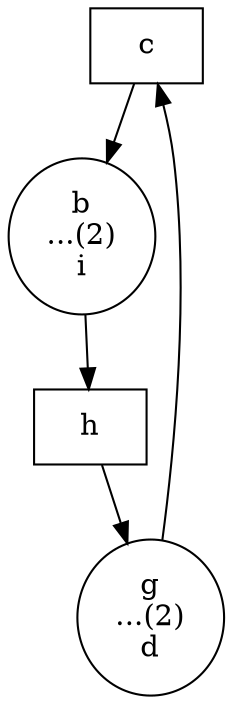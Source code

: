 digraph G {
  graph [name="cycle10-compact"]
c [shape=rectangle, type=block];
h [shape=rectangle, type=block];
"b
...(2)
i" [label="b
...(2)
i"];
"g
...(2)
d" [label="g
...(2)
d"];
c->"b
...(2)
i" ;
"b
...(2)
i"->h ;
h->"g
...(2)
d" ;
"g
...(2)
d"->c ;
}
